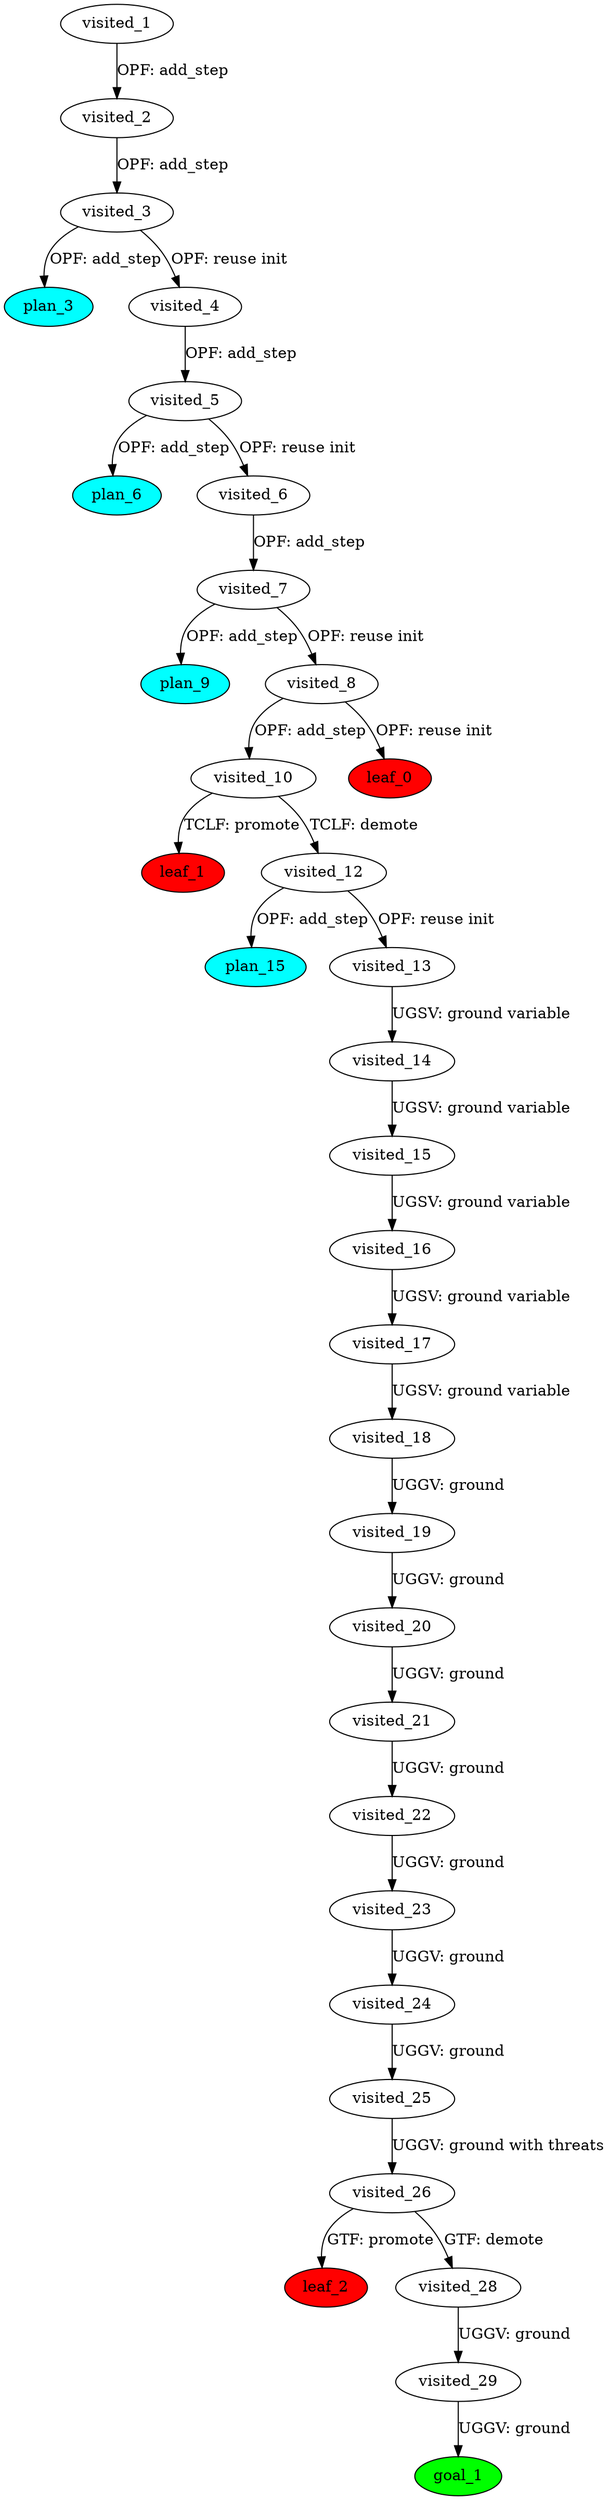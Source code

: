 digraph {
	"35750c90-c023-eca3-6afb-7ebd5dddf483" [label=plan_0 fillcolor=cyan style=filled]
	"35750c90-c023-eca3-6afb-7ebd5dddf483" [label=visited_1 fillcolor=white style=filled]
	"b9856fa7-22a3-24c3-63f3-d14f8b197faa" [label=plan_1 fillcolor=cyan style=filled]
	"35750c90-c023-eca3-6afb-7ebd5dddf483" -> "b9856fa7-22a3-24c3-63f3-d14f8b197faa" [label="OPF: add_step"]
	"b9856fa7-22a3-24c3-63f3-d14f8b197faa" [label=visited_2 fillcolor=white style=filled]
	"8ea725bb-a879-921d-3339-4432935f8821" [label=plan_2 fillcolor=cyan style=filled]
	"b9856fa7-22a3-24c3-63f3-d14f8b197faa" -> "8ea725bb-a879-921d-3339-4432935f8821" [label="OPF: add_step"]
	"8ea725bb-a879-921d-3339-4432935f8821" [label=visited_3 fillcolor=white style=filled]
	"dee6c627-0f2c-0c0a-6255-3f8976b605d5" [label=plan_3 fillcolor=cyan style=filled]
	"8ea725bb-a879-921d-3339-4432935f8821" -> "dee6c627-0f2c-0c0a-6255-3f8976b605d5" [label="OPF: add_step"]
	"8f47ea34-b09e-4805-67d1-678c9ed97e97" [label=plan_4 fillcolor=cyan style=filled]
	"8ea725bb-a879-921d-3339-4432935f8821" -> "8f47ea34-b09e-4805-67d1-678c9ed97e97" [label="OPF: reuse init"]
	"8f47ea34-b09e-4805-67d1-678c9ed97e97" [label=visited_4 fillcolor=white style=filled]
	"8eb28542-dcd6-72bb-d574-ef489fc89ac8" [label=plan_5 fillcolor=cyan style=filled]
	"8f47ea34-b09e-4805-67d1-678c9ed97e97" -> "8eb28542-dcd6-72bb-d574-ef489fc89ac8" [label="OPF: add_step"]
	"8eb28542-dcd6-72bb-d574-ef489fc89ac8" [label=visited_5 fillcolor=white style=filled]
	"1767e021-84c2-6eb2-9e89-3443b81e0e97" [label=plan_6 fillcolor=cyan style=filled]
	"8eb28542-dcd6-72bb-d574-ef489fc89ac8" -> "1767e021-84c2-6eb2-9e89-3443b81e0e97" [label="OPF: add_step"]
	"3dfd9553-d5e9-3f59-6124-d39ab2825bed" [label=plan_7 fillcolor=cyan style=filled]
	"8eb28542-dcd6-72bb-d574-ef489fc89ac8" -> "3dfd9553-d5e9-3f59-6124-d39ab2825bed" [label="OPF: reuse init"]
	"3dfd9553-d5e9-3f59-6124-d39ab2825bed" [label=visited_6 fillcolor=white style=filled]
	"96161689-a3fb-443d-8500-f0dc6c23cbe9" [label=plan_8 fillcolor=cyan style=filled]
	"3dfd9553-d5e9-3f59-6124-d39ab2825bed" -> "96161689-a3fb-443d-8500-f0dc6c23cbe9" [label="OPF: add_step"]
	"96161689-a3fb-443d-8500-f0dc6c23cbe9" [label=visited_7 fillcolor=white style=filled]
	"44d3b61b-00a8-7121-9392-936a4d143de3" [label=plan_9 fillcolor=cyan style=filled]
	"96161689-a3fb-443d-8500-f0dc6c23cbe9" -> "44d3b61b-00a8-7121-9392-936a4d143de3" [label="OPF: add_step"]
	"41eb0fc5-af80-5d38-1c46-80a105d28431" [label=plan_10 fillcolor=cyan style=filled]
	"96161689-a3fb-443d-8500-f0dc6c23cbe9" -> "41eb0fc5-af80-5d38-1c46-80a105d28431" [label="OPF: reuse init"]
	"41eb0fc5-af80-5d38-1c46-80a105d28431" [label=visited_8 fillcolor=white style=filled]
	"c409062e-8c3d-81b9-f989-9bd6dd101810" [label=plan_11 fillcolor=cyan style=filled]
	"41eb0fc5-af80-5d38-1c46-80a105d28431" -> "c409062e-8c3d-81b9-f989-9bd6dd101810" [label="OPF: add_step"]
	"59707163-c3fd-13e6-e0da-20b23ebeb276" [label=plan_12 fillcolor=cyan style=filled]
	"41eb0fc5-af80-5d38-1c46-80a105d28431" -> "59707163-c3fd-13e6-e0da-20b23ebeb276" [label="OPF: reuse init"]
	"59707163-c3fd-13e6-e0da-20b23ebeb276" [label=visited_9 fillcolor=white style=filled]
	"59707163-c3fd-13e6-e0da-20b23ebeb276" [label=leaf_0 fillcolor=red style=filled]
	"c409062e-8c3d-81b9-f989-9bd6dd101810" [label=visited_10 fillcolor=white style=filled]
	"4bd5e2b6-e60f-bb4e-bcf1-a2460b8f40cb" [label=plan_13 fillcolor=cyan style=filled]
	"c409062e-8c3d-81b9-f989-9bd6dd101810" -> "4bd5e2b6-e60f-bb4e-bcf1-a2460b8f40cb" [label="TCLF: promote"]
	"458d26b5-b3fe-aa9b-ebd5-6884c4238563" [label=plan_14 fillcolor=cyan style=filled]
	"c409062e-8c3d-81b9-f989-9bd6dd101810" -> "458d26b5-b3fe-aa9b-ebd5-6884c4238563" [label="TCLF: demote"]
	"4bd5e2b6-e60f-bb4e-bcf1-a2460b8f40cb" [label=visited_11 fillcolor=white style=filled]
	"4bd5e2b6-e60f-bb4e-bcf1-a2460b8f40cb" [label=leaf_1 fillcolor=red style=filled]
	"458d26b5-b3fe-aa9b-ebd5-6884c4238563" [label=visited_12 fillcolor=white style=filled]
	"43f8d5d0-d599-4654-7fa7-a0bc845cf871" [label=plan_15 fillcolor=cyan style=filled]
	"458d26b5-b3fe-aa9b-ebd5-6884c4238563" -> "43f8d5d0-d599-4654-7fa7-a0bc845cf871" [label="OPF: add_step"]
	"05e48da5-611d-2121-e6c3-b25c56dec5d4" [label=plan_16 fillcolor=cyan style=filled]
	"458d26b5-b3fe-aa9b-ebd5-6884c4238563" -> "05e48da5-611d-2121-e6c3-b25c56dec5d4" [label="OPF: reuse init"]
	"05e48da5-611d-2121-e6c3-b25c56dec5d4" [label=visited_13 fillcolor=white style=filled]
	"42ee6834-628e-cc4e-8503-43ea65406edc" [label=plan_17 fillcolor=cyan style=filled]
	"05e48da5-611d-2121-e6c3-b25c56dec5d4" -> "42ee6834-628e-cc4e-8503-43ea65406edc" [label="UGSV: ground variable"]
	"42ee6834-628e-cc4e-8503-43ea65406edc" [label=visited_14 fillcolor=white style=filled]
	"999f4797-b89b-78b3-82d0-331ba1a45541" [label=plan_18 fillcolor=cyan style=filled]
	"42ee6834-628e-cc4e-8503-43ea65406edc" -> "999f4797-b89b-78b3-82d0-331ba1a45541" [label="UGSV: ground variable"]
	"999f4797-b89b-78b3-82d0-331ba1a45541" [label=visited_15 fillcolor=white style=filled]
	"84c6b05d-50f8-ba4a-e8a8-3d9fbf49f617" [label=plan_19 fillcolor=cyan style=filled]
	"999f4797-b89b-78b3-82d0-331ba1a45541" -> "84c6b05d-50f8-ba4a-e8a8-3d9fbf49f617" [label="UGSV: ground variable"]
	"84c6b05d-50f8-ba4a-e8a8-3d9fbf49f617" [label=visited_16 fillcolor=white style=filled]
	"428ce903-4953-1138-6ad8-3c05a9644d15" [label=plan_20 fillcolor=cyan style=filled]
	"84c6b05d-50f8-ba4a-e8a8-3d9fbf49f617" -> "428ce903-4953-1138-6ad8-3c05a9644d15" [label="UGSV: ground variable"]
	"428ce903-4953-1138-6ad8-3c05a9644d15" [label=visited_17 fillcolor=white style=filled]
	"93980ee2-1829-420a-82c5-ec5ef9d824a5" [label=plan_21 fillcolor=cyan style=filled]
	"428ce903-4953-1138-6ad8-3c05a9644d15" -> "93980ee2-1829-420a-82c5-ec5ef9d824a5" [label="UGSV: ground variable"]
	"93980ee2-1829-420a-82c5-ec5ef9d824a5" [label=visited_18 fillcolor=white style=filled]
	"ddc38d4a-fc6e-559b-f684-b8a653130cad" [label=plan_22 fillcolor=cyan style=filled]
	"93980ee2-1829-420a-82c5-ec5ef9d824a5" -> "ddc38d4a-fc6e-559b-f684-b8a653130cad" [label="UGGV: ground"]
	"ddc38d4a-fc6e-559b-f684-b8a653130cad" [label=visited_19 fillcolor=white style=filled]
	"6ed1ab7d-99a9-7538-8c1e-4390bb623e84" [label=plan_23 fillcolor=cyan style=filled]
	"ddc38d4a-fc6e-559b-f684-b8a653130cad" -> "6ed1ab7d-99a9-7538-8c1e-4390bb623e84" [label="UGGV: ground"]
	"6ed1ab7d-99a9-7538-8c1e-4390bb623e84" [label=visited_20 fillcolor=white style=filled]
	"602dbead-7d0d-6391-de58-564f632699e6" [label=plan_24 fillcolor=cyan style=filled]
	"6ed1ab7d-99a9-7538-8c1e-4390bb623e84" -> "602dbead-7d0d-6391-de58-564f632699e6" [label="UGGV: ground"]
	"602dbead-7d0d-6391-de58-564f632699e6" [label=visited_21 fillcolor=white style=filled]
	"47d10e56-6b4a-636d-ade1-b64666ece996" [label=plan_25 fillcolor=cyan style=filled]
	"602dbead-7d0d-6391-de58-564f632699e6" -> "47d10e56-6b4a-636d-ade1-b64666ece996" [label="UGGV: ground"]
	"47d10e56-6b4a-636d-ade1-b64666ece996" [label=visited_22 fillcolor=white style=filled]
	"78863733-68e8-0e1c-3af1-167b1d51bf05" [label=plan_26 fillcolor=cyan style=filled]
	"47d10e56-6b4a-636d-ade1-b64666ece996" -> "78863733-68e8-0e1c-3af1-167b1d51bf05" [label="UGGV: ground"]
	"78863733-68e8-0e1c-3af1-167b1d51bf05" [label=visited_23 fillcolor=white style=filled]
	"6aac0b98-23bc-041a-c0e3-a1127d644acc" [label=plan_27 fillcolor=cyan style=filled]
	"78863733-68e8-0e1c-3af1-167b1d51bf05" -> "6aac0b98-23bc-041a-c0e3-a1127d644acc" [label="UGGV: ground"]
	"6aac0b98-23bc-041a-c0e3-a1127d644acc" [label=visited_24 fillcolor=white style=filled]
	"281f1583-f26c-7dc4-8895-7571b34f9107" [label=plan_28 fillcolor=cyan style=filled]
	"6aac0b98-23bc-041a-c0e3-a1127d644acc" -> "281f1583-f26c-7dc4-8895-7571b34f9107" [label="UGGV: ground"]
	"281f1583-f26c-7dc4-8895-7571b34f9107" [label=visited_25 fillcolor=white style=filled]
	"7d3bddb5-39eb-c1b2-c77a-bc16a402a96c" [label=plan_29 fillcolor=cyan style=filled]
	"281f1583-f26c-7dc4-8895-7571b34f9107" -> "7d3bddb5-39eb-c1b2-c77a-bc16a402a96c" [label="UGGV: ground with threats"]
	"7d3bddb5-39eb-c1b2-c77a-bc16a402a96c" [label=visited_26 fillcolor=white style=filled]
	"c6dc5ab1-2163-a128-fe8a-b068c8efc494" [label=plan_30 fillcolor=cyan style=filled]
	"7d3bddb5-39eb-c1b2-c77a-bc16a402a96c" -> "c6dc5ab1-2163-a128-fe8a-b068c8efc494" [label="GTF: promote"]
	"0a34e19e-458f-b3dc-f2b8-527ec2fe6295" [label=plan_31 fillcolor=cyan style=filled]
	"7d3bddb5-39eb-c1b2-c77a-bc16a402a96c" -> "0a34e19e-458f-b3dc-f2b8-527ec2fe6295" [label="GTF: demote"]
	"c6dc5ab1-2163-a128-fe8a-b068c8efc494" [label=visited_27 fillcolor=white style=filled]
	"c6dc5ab1-2163-a128-fe8a-b068c8efc494" [label=leaf_2 fillcolor=red style=filled]
	"0a34e19e-458f-b3dc-f2b8-527ec2fe6295" [label=visited_28 fillcolor=white style=filled]
	"afddbd1d-d3bc-feb7-fbdc-4945a5e84587" [label=plan_32 fillcolor=cyan style=filled]
	"0a34e19e-458f-b3dc-f2b8-527ec2fe6295" -> "afddbd1d-d3bc-feb7-fbdc-4945a5e84587" [label="UGGV: ground"]
	"afddbd1d-d3bc-feb7-fbdc-4945a5e84587" [label=visited_29 fillcolor=white style=filled]
	"61b12695-f5cc-cd9f-c988-1789fe0bf493" [label=plan_33 fillcolor=cyan style=filled]
	"afddbd1d-d3bc-feb7-fbdc-4945a5e84587" -> "61b12695-f5cc-cd9f-c988-1789fe0bf493" [label="UGGV: ground"]
	"61b12695-f5cc-cd9f-c988-1789fe0bf493" [label=visited_30 fillcolor=white style=filled]
	"61b12695-f5cc-cd9f-c988-1789fe0bf493" [label=goal_1 fillcolor=green style=filled]
}
